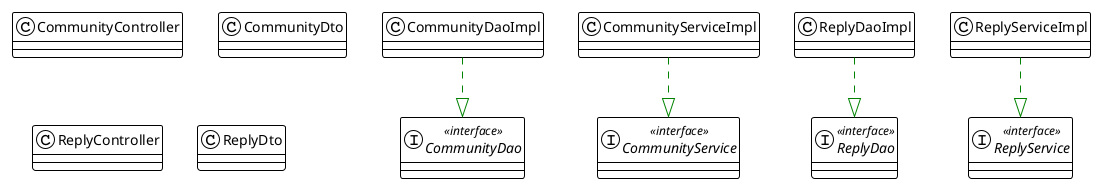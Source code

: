 @startuml

!theme plain
top to bottom direction
skinparam linetype ortho

class CommunityController
interface CommunityDao << interface >>
class CommunityDaoImpl
class CommunityDto
interface CommunityService << interface >>
class CommunityServiceImpl
class ReplyController
interface ReplyDao << interface >>
class ReplyDaoImpl
class ReplyDto
interface ReplyService << interface >>
class ReplyServiceImpl

CommunityDaoImpl      -[#008200,dashed]-^  CommunityDao         
CommunityServiceImpl  -[#008200,dashed]-^  CommunityService     
ReplyDaoImpl          -[#008200,dashed]-^  ReplyDao             
ReplyServiceImpl      -[#008200,dashed]-^  ReplyService         
@enduml
